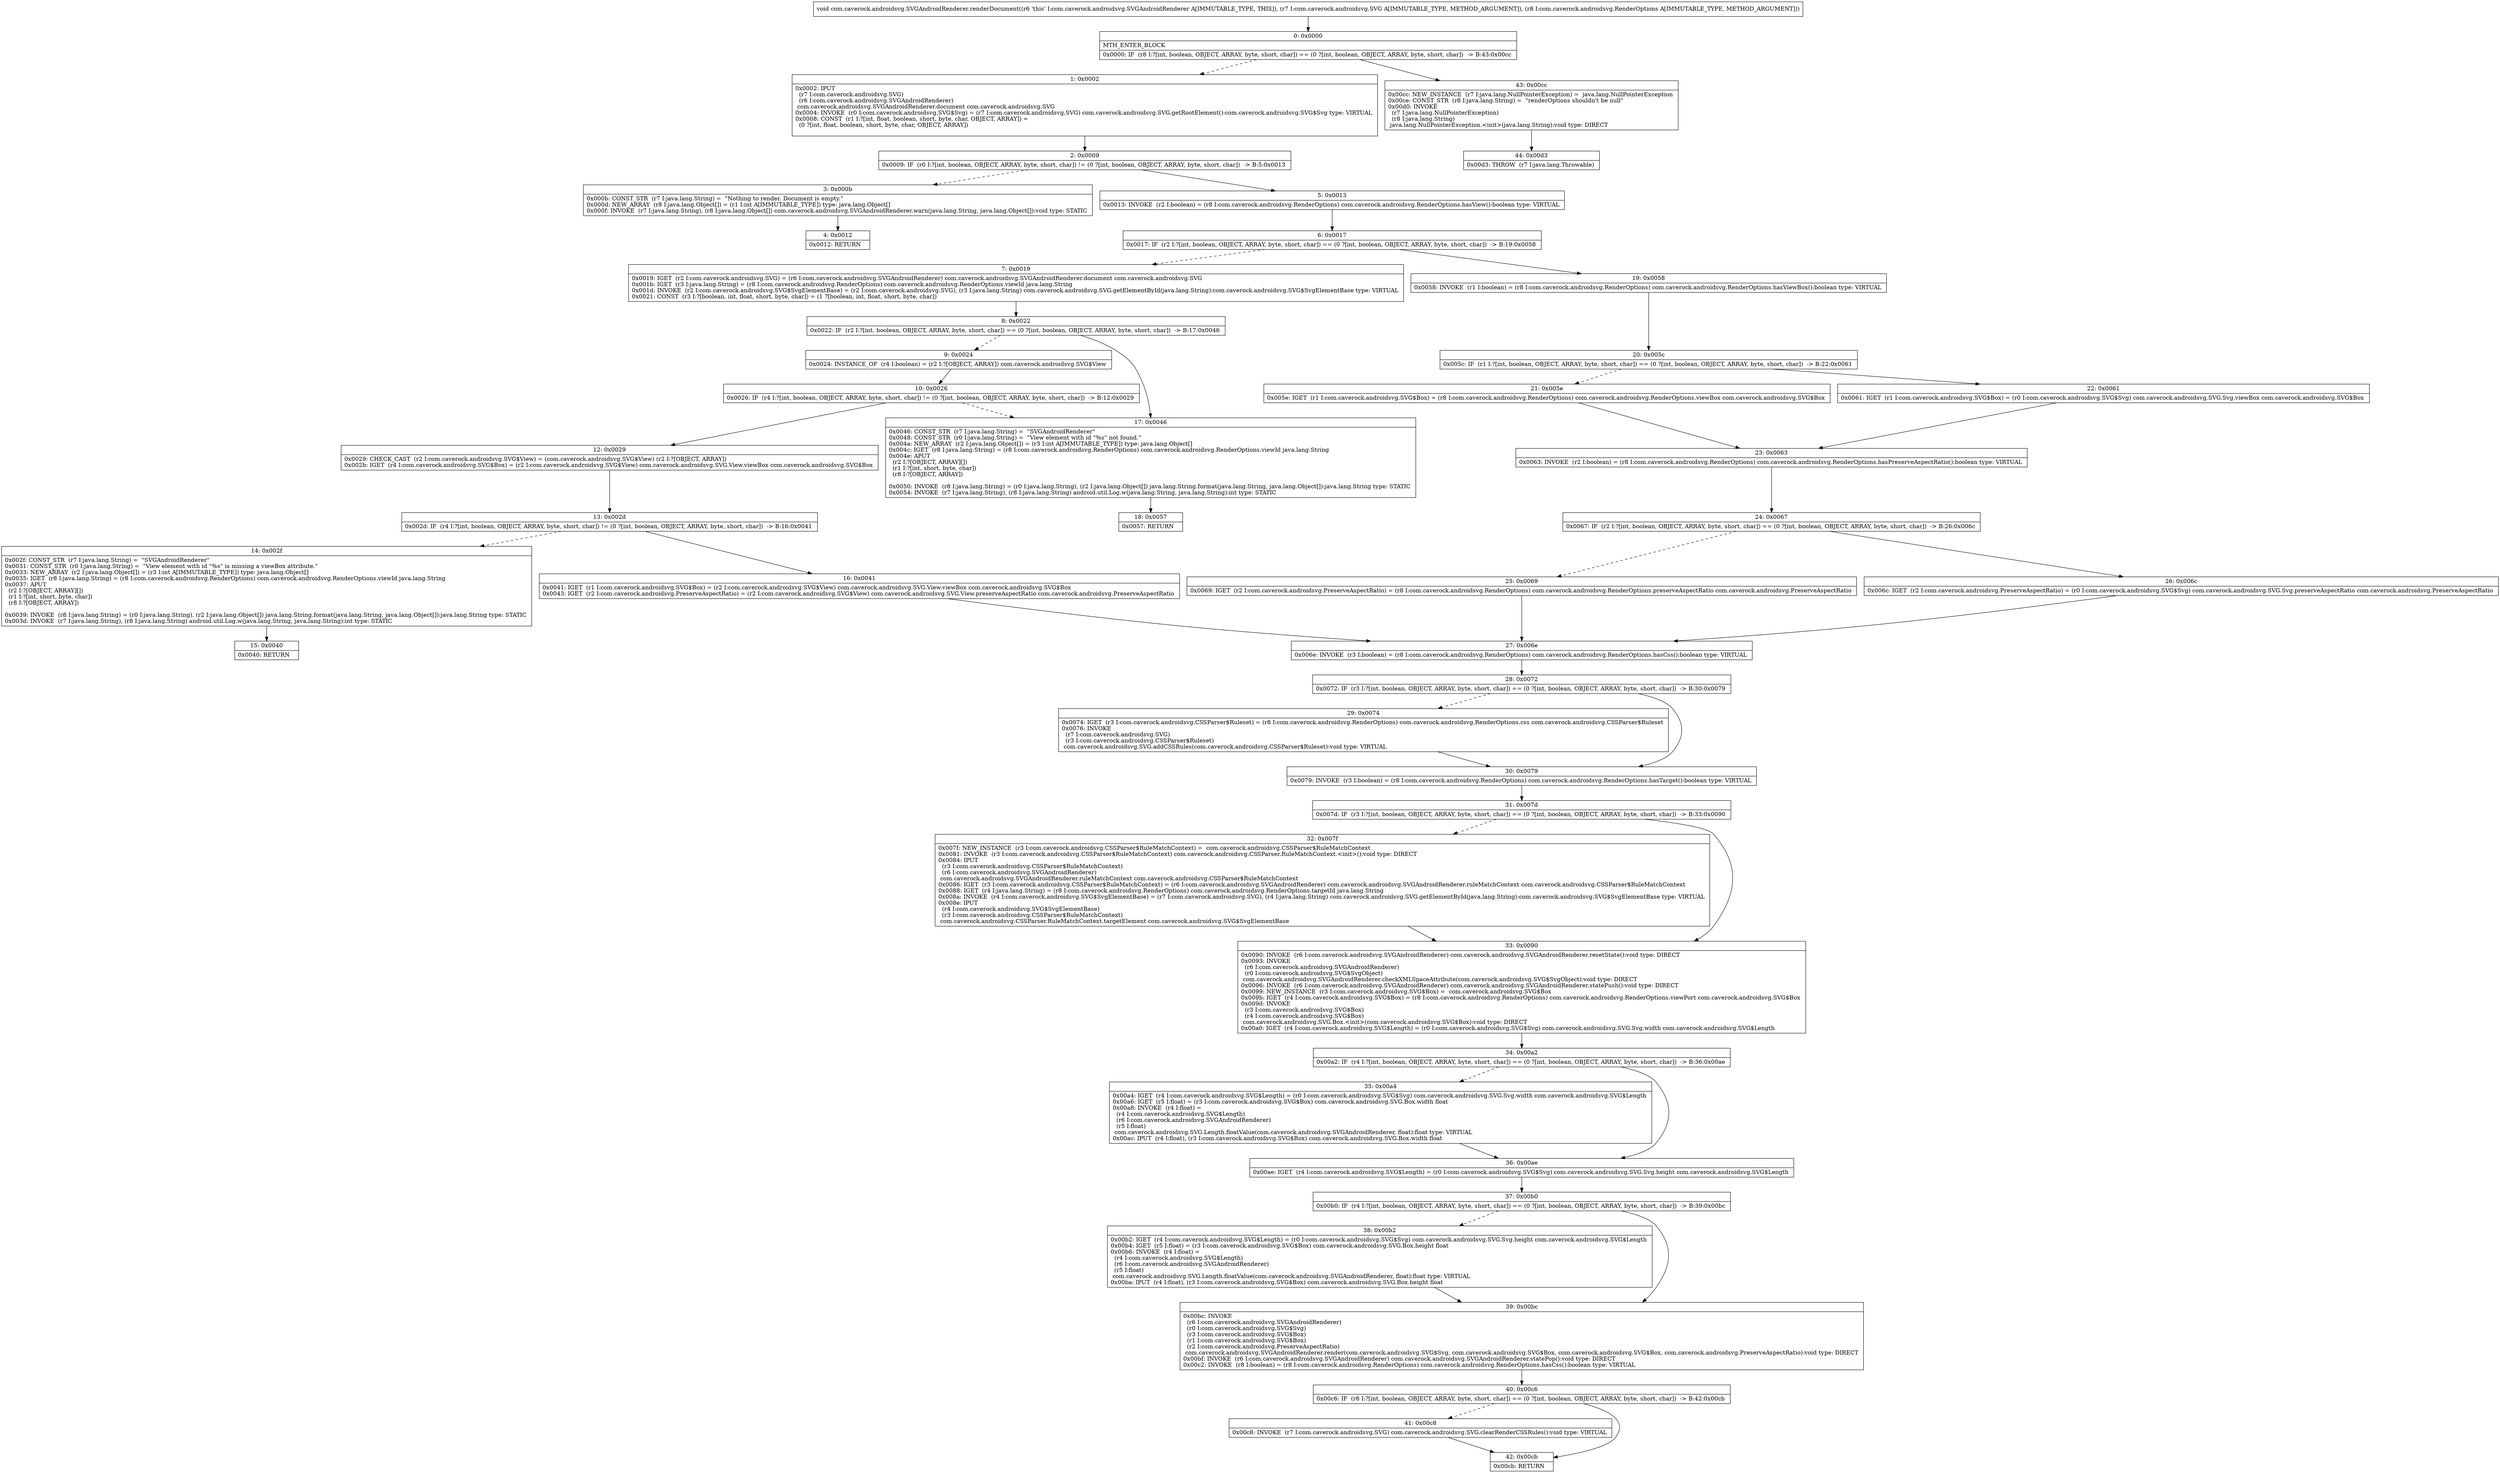 digraph "CFG forcom.caverock.androidsvg.SVGAndroidRenderer.renderDocument(Lcom\/caverock\/androidsvg\/SVG;Lcom\/caverock\/androidsvg\/RenderOptions;)V" {
Node_0 [shape=record,label="{0\:\ 0x0000|MTH_ENTER_BLOCK\l|0x0000: IF  (r8 I:?[int, boolean, OBJECT, ARRAY, byte, short, char]) == (0 ?[int, boolean, OBJECT, ARRAY, byte, short, char])  \-\> B:43:0x00cc \l}"];
Node_1 [shape=record,label="{1\:\ 0x0002|0x0002: IPUT  \l  (r7 I:com.caverock.androidsvg.SVG)\l  (r6 I:com.caverock.androidsvg.SVGAndroidRenderer)\l com.caverock.androidsvg.SVGAndroidRenderer.document com.caverock.androidsvg.SVG \l0x0004: INVOKE  (r0 I:com.caverock.androidsvg.SVG$Svg) = (r7 I:com.caverock.androidsvg.SVG) com.caverock.androidsvg.SVG.getRootElement():com.caverock.androidsvg.SVG$Svg type: VIRTUAL \l0x0008: CONST  (r1 I:?[int, float, boolean, short, byte, char, OBJECT, ARRAY]) = \l  (0 ?[int, float, boolean, short, byte, char, OBJECT, ARRAY])\l \l}"];
Node_2 [shape=record,label="{2\:\ 0x0009|0x0009: IF  (r0 I:?[int, boolean, OBJECT, ARRAY, byte, short, char]) != (0 ?[int, boolean, OBJECT, ARRAY, byte, short, char])  \-\> B:5:0x0013 \l}"];
Node_3 [shape=record,label="{3\:\ 0x000b|0x000b: CONST_STR  (r7 I:java.lang.String) =  \"Nothing to render. Document is empty.\" \l0x000d: NEW_ARRAY  (r8 I:java.lang.Object[]) = (r1 I:int A[IMMUTABLE_TYPE]) type: java.lang.Object[] \l0x000f: INVOKE  (r7 I:java.lang.String), (r8 I:java.lang.Object[]) com.caverock.androidsvg.SVGAndroidRenderer.warn(java.lang.String, java.lang.Object[]):void type: STATIC \l}"];
Node_4 [shape=record,label="{4\:\ 0x0012|0x0012: RETURN   \l}"];
Node_5 [shape=record,label="{5\:\ 0x0013|0x0013: INVOKE  (r2 I:boolean) = (r8 I:com.caverock.androidsvg.RenderOptions) com.caverock.androidsvg.RenderOptions.hasView():boolean type: VIRTUAL \l}"];
Node_6 [shape=record,label="{6\:\ 0x0017|0x0017: IF  (r2 I:?[int, boolean, OBJECT, ARRAY, byte, short, char]) == (0 ?[int, boolean, OBJECT, ARRAY, byte, short, char])  \-\> B:19:0x0058 \l}"];
Node_7 [shape=record,label="{7\:\ 0x0019|0x0019: IGET  (r2 I:com.caverock.androidsvg.SVG) = (r6 I:com.caverock.androidsvg.SVGAndroidRenderer) com.caverock.androidsvg.SVGAndroidRenderer.document com.caverock.androidsvg.SVG \l0x001b: IGET  (r3 I:java.lang.String) = (r8 I:com.caverock.androidsvg.RenderOptions) com.caverock.androidsvg.RenderOptions.viewId java.lang.String \l0x001d: INVOKE  (r2 I:com.caverock.androidsvg.SVG$SvgElementBase) = (r2 I:com.caverock.androidsvg.SVG), (r3 I:java.lang.String) com.caverock.androidsvg.SVG.getElementById(java.lang.String):com.caverock.androidsvg.SVG$SvgElementBase type: VIRTUAL \l0x0021: CONST  (r3 I:?[boolean, int, float, short, byte, char]) = (1 ?[boolean, int, float, short, byte, char]) \l}"];
Node_8 [shape=record,label="{8\:\ 0x0022|0x0022: IF  (r2 I:?[int, boolean, OBJECT, ARRAY, byte, short, char]) == (0 ?[int, boolean, OBJECT, ARRAY, byte, short, char])  \-\> B:17:0x0046 \l}"];
Node_9 [shape=record,label="{9\:\ 0x0024|0x0024: INSTANCE_OF  (r4 I:boolean) = (r2 I:?[OBJECT, ARRAY]) com.caverock.androidsvg.SVG$View \l}"];
Node_10 [shape=record,label="{10\:\ 0x0026|0x0026: IF  (r4 I:?[int, boolean, OBJECT, ARRAY, byte, short, char]) != (0 ?[int, boolean, OBJECT, ARRAY, byte, short, char])  \-\> B:12:0x0029 \l}"];
Node_12 [shape=record,label="{12\:\ 0x0029|0x0029: CHECK_CAST  (r2 I:com.caverock.androidsvg.SVG$View) = (com.caverock.androidsvg.SVG$View) (r2 I:?[OBJECT, ARRAY]) \l0x002b: IGET  (r4 I:com.caverock.androidsvg.SVG$Box) = (r2 I:com.caverock.androidsvg.SVG$View) com.caverock.androidsvg.SVG.View.viewBox com.caverock.androidsvg.SVG$Box \l}"];
Node_13 [shape=record,label="{13\:\ 0x002d|0x002d: IF  (r4 I:?[int, boolean, OBJECT, ARRAY, byte, short, char]) != (0 ?[int, boolean, OBJECT, ARRAY, byte, short, char])  \-\> B:16:0x0041 \l}"];
Node_14 [shape=record,label="{14\:\ 0x002f|0x002f: CONST_STR  (r7 I:java.lang.String) =  \"SVGAndroidRenderer\" \l0x0031: CONST_STR  (r0 I:java.lang.String) =  \"View element with id \"%s\" is missing a viewBox attribute.\" \l0x0033: NEW_ARRAY  (r2 I:java.lang.Object[]) = (r3 I:int A[IMMUTABLE_TYPE]) type: java.lang.Object[] \l0x0035: IGET  (r8 I:java.lang.String) = (r8 I:com.caverock.androidsvg.RenderOptions) com.caverock.androidsvg.RenderOptions.viewId java.lang.String \l0x0037: APUT  \l  (r2 I:?[OBJECT, ARRAY][])\l  (r1 I:?[int, short, byte, char])\l  (r8 I:?[OBJECT, ARRAY])\l \l0x0039: INVOKE  (r8 I:java.lang.String) = (r0 I:java.lang.String), (r2 I:java.lang.Object[]) java.lang.String.format(java.lang.String, java.lang.Object[]):java.lang.String type: STATIC \l0x003d: INVOKE  (r7 I:java.lang.String), (r8 I:java.lang.String) android.util.Log.w(java.lang.String, java.lang.String):int type: STATIC \l}"];
Node_15 [shape=record,label="{15\:\ 0x0040|0x0040: RETURN   \l}"];
Node_16 [shape=record,label="{16\:\ 0x0041|0x0041: IGET  (r1 I:com.caverock.androidsvg.SVG$Box) = (r2 I:com.caverock.androidsvg.SVG$View) com.caverock.androidsvg.SVG.View.viewBox com.caverock.androidsvg.SVG$Box \l0x0043: IGET  (r2 I:com.caverock.androidsvg.PreserveAspectRatio) = (r2 I:com.caverock.androidsvg.SVG$View) com.caverock.androidsvg.SVG.View.preserveAspectRatio com.caverock.androidsvg.PreserveAspectRatio \l}"];
Node_17 [shape=record,label="{17\:\ 0x0046|0x0046: CONST_STR  (r7 I:java.lang.String) =  \"SVGAndroidRenderer\" \l0x0048: CONST_STR  (r0 I:java.lang.String) =  \"View element with id \"%s\" not found.\" \l0x004a: NEW_ARRAY  (r2 I:java.lang.Object[]) = (r3 I:int A[IMMUTABLE_TYPE]) type: java.lang.Object[] \l0x004c: IGET  (r8 I:java.lang.String) = (r8 I:com.caverock.androidsvg.RenderOptions) com.caverock.androidsvg.RenderOptions.viewId java.lang.String \l0x004e: APUT  \l  (r2 I:?[OBJECT, ARRAY][])\l  (r1 I:?[int, short, byte, char])\l  (r8 I:?[OBJECT, ARRAY])\l \l0x0050: INVOKE  (r8 I:java.lang.String) = (r0 I:java.lang.String), (r2 I:java.lang.Object[]) java.lang.String.format(java.lang.String, java.lang.Object[]):java.lang.String type: STATIC \l0x0054: INVOKE  (r7 I:java.lang.String), (r8 I:java.lang.String) android.util.Log.w(java.lang.String, java.lang.String):int type: STATIC \l}"];
Node_18 [shape=record,label="{18\:\ 0x0057|0x0057: RETURN   \l}"];
Node_19 [shape=record,label="{19\:\ 0x0058|0x0058: INVOKE  (r1 I:boolean) = (r8 I:com.caverock.androidsvg.RenderOptions) com.caverock.androidsvg.RenderOptions.hasViewBox():boolean type: VIRTUAL \l}"];
Node_20 [shape=record,label="{20\:\ 0x005c|0x005c: IF  (r1 I:?[int, boolean, OBJECT, ARRAY, byte, short, char]) == (0 ?[int, boolean, OBJECT, ARRAY, byte, short, char])  \-\> B:22:0x0061 \l}"];
Node_21 [shape=record,label="{21\:\ 0x005e|0x005e: IGET  (r1 I:com.caverock.androidsvg.SVG$Box) = (r8 I:com.caverock.androidsvg.RenderOptions) com.caverock.androidsvg.RenderOptions.viewBox com.caverock.androidsvg.SVG$Box \l}"];
Node_22 [shape=record,label="{22\:\ 0x0061|0x0061: IGET  (r1 I:com.caverock.androidsvg.SVG$Box) = (r0 I:com.caverock.androidsvg.SVG$Svg) com.caverock.androidsvg.SVG.Svg.viewBox com.caverock.androidsvg.SVG$Box \l}"];
Node_23 [shape=record,label="{23\:\ 0x0063|0x0063: INVOKE  (r2 I:boolean) = (r8 I:com.caverock.androidsvg.RenderOptions) com.caverock.androidsvg.RenderOptions.hasPreserveAspectRatio():boolean type: VIRTUAL \l}"];
Node_24 [shape=record,label="{24\:\ 0x0067|0x0067: IF  (r2 I:?[int, boolean, OBJECT, ARRAY, byte, short, char]) == (0 ?[int, boolean, OBJECT, ARRAY, byte, short, char])  \-\> B:26:0x006c \l}"];
Node_25 [shape=record,label="{25\:\ 0x0069|0x0069: IGET  (r2 I:com.caverock.androidsvg.PreserveAspectRatio) = (r8 I:com.caverock.androidsvg.RenderOptions) com.caverock.androidsvg.RenderOptions.preserveAspectRatio com.caverock.androidsvg.PreserveAspectRatio \l}"];
Node_26 [shape=record,label="{26\:\ 0x006c|0x006c: IGET  (r2 I:com.caverock.androidsvg.PreserveAspectRatio) = (r0 I:com.caverock.androidsvg.SVG$Svg) com.caverock.androidsvg.SVG.Svg.preserveAspectRatio com.caverock.androidsvg.PreserveAspectRatio \l}"];
Node_27 [shape=record,label="{27\:\ 0x006e|0x006e: INVOKE  (r3 I:boolean) = (r8 I:com.caverock.androidsvg.RenderOptions) com.caverock.androidsvg.RenderOptions.hasCss():boolean type: VIRTUAL \l}"];
Node_28 [shape=record,label="{28\:\ 0x0072|0x0072: IF  (r3 I:?[int, boolean, OBJECT, ARRAY, byte, short, char]) == (0 ?[int, boolean, OBJECT, ARRAY, byte, short, char])  \-\> B:30:0x0079 \l}"];
Node_29 [shape=record,label="{29\:\ 0x0074|0x0074: IGET  (r3 I:com.caverock.androidsvg.CSSParser$Ruleset) = (r8 I:com.caverock.androidsvg.RenderOptions) com.caverock.androidsvg.RenderOptions.css com.caverock.androidsvg.CSSParser$Ruleset \l0x0076: INVOKE  \l  (r7 I:com.caverock.androidsvg.SVG)\l  (r3 I:com.caverock.androidsvg.CSSParser$Ruleset)\l com.caverock.androidsvg.SVG.addCSSRules(com.caverock.androidsvg.CSSParser$Ruleset):void type: VIRTUAL \l}"];
Node_30 [shape=record,label="{30\:\ 0x0079|0x0079: INVOKE  (r3 I:boolean) = (r8 I:com.caverock.androidsvg.RenderOptions) com.caverock.androidsvg.RenderOptions.hasTarget():boolean type: VIRTUAL \l}"];
Node_31 [shape=record,label="{31\:\ 0x007d|0x007d: IF  (r3 I:?[int, boolean, OBJECT, ARRAY, byte, short, char]) == (0 ?[int, boolean, OBJECT, ARRAY, byte, short, char])  \-\> B:33:0x0090 \l}"];
Node_32 [shape=record,label="{32\:\ 0x007f|0x007f: NEW_INSTANCE  (r3 I:com.caverock.androidsvg.CSSParser$RuleMatchContext) =  com.caverock.androidsvg.CSSParser$RuleMatchContext \l0x0081: INVOKE  (r3 I:com.caverock.androidsvg.CSSParser$RuleMatchContext) com.caverock.androidsvg.CSSParser.RuleMatchContext.\<init\>():void type: DIRECT \l0x0084: IPUT  \l  (r3 I:com.caverock.androidsvg.CSSParser$RuleMatchContext)\l  (r6 I:com.caverock.androidsvg.SVGAndroidRenderer)\l com.caverock.androidsvg.SVGAndroidRenderer.ruleMatchContext com.caverock.androidsvg.CSSParser$RuleMatchContext \l0x0086: IGET  (r3 I:com.caverock.androidsvg.CSSParser$RuleMatchContext) = (r6 I:com.caverock.androidsvg.SVGAndroidRenderer) com.caverock.androidsvg.SVGAndroidRenderer.ruleMatchContext com.caverock.androidsvg.CSSParser$RuleMatchContext \l0x0088: IGET  (r4 I:java.lang.String) = (r8 I:com.caverock.androidsvg.RenderOptions) com.caverock.androidsvg.RenderOptions.targetId java.lang.String \l0x008a: INVOKE  (r4 I:com.caverock.androidsvg.SVG$SvgElementBase) = (r7 I:com.caverock.androidsvg.SVG), (r4 I:java.lang.String) com.caverock.androidsvg.SVG.getElementById(java.lang.String):com.caverock.androidsvg.SVG$SvgElementBase type: VIRTUAL \l0x008e: IPUT  \l  (r4 I:com.caverock.androidsvg.SVG$SvgElementBase)\l  (r3 I:com.caverock.androidsvg.CSSParser$RuleMatchContext)\l com.caverock.androidsvg.CSSParser.RuleMatchContext.targetElement com.caverock.androidsvg.SVG$SvgElementBase \l}"];
Node_33 [shape=record,label="{33\:\ 0x0090|0x0090: INVOKE  (r6 I:com.caverock.androidsvg.SVGAndroidRenderer) com.caverock.androidsvg.SVGAndroidRenderer.resetState():void type: DIRECT \l0x0093: INVOKE  \l  (r6 I:com.caverock.androidsvg.SVGAndroidRenderer)\l  (r0 I:com.caverock.androidsvg.SVG$SvgObject)\l com.caverock.androidsvg.SVGAndroidRenderer.checkXMLSpaceAttribute(com.caverock.androidsvg.SVG$SvgObject):void type: DIRECT \l0x0096: INVOKE  (r6 I:com.caverock.androidsvg.SVGAndroidRenderer) com.caverock.androidsvg.SVGAndroidRenderer.statePush():void type: DIRECT \l0x0099: NEW_INSTANCE  (r3 I:com.caverock.androidsvg.SVG$Box) =  com.caverock.androidsvg.SVG$Box \l0x009b: IGET  (r4 I:com.caverock.androidsvg.SVG$Box) = (r8 I:com.caverock.androidsvg.RenderOptions) com.caverock.androidsvg.RenderOptions.viewPort com.caverock.androidsvg.SVG$Box \l0x009d: INVOKE  \l  (r3 I:com.caverock.androidsvg.SVG$Box)\l  (r4 I:com.caverock.androidsvg.SVG$Box)\l com.caverock.androidsvg.SVG.Box.\<init\>(com.caverock.androidsvg.SVG$Box):void type: DIRECT \l0x00a0: IGET  (r4 I:com.caverock.androidsvg.SVG$Length) = (r0 I:com.caverock.androidsvg.SVG$Svg) com.caverock.androidsvg.SVG.Svg.width com.caverock.androidsvg.SVG$Length \l}"];
Node_34 [shape=record,label="{34\:\ 0x00a2|0x00a2: IF  (r4 I:?[int, boolean, OBJECT, ARRAY, byte, short, char]) == (0 ?[int, boolean, OBJECT, ARRAY, byte, short, char])  \-\> B:36:0x00ae \l}"];
Node_35 [shape=record,label="{35\:\ 0x00a4|0x00a4: IGET  (r4 I:com.caverock.androidsvg.SVG$Length) = (r0 I:com.caverock.androidsvg.SVG$Svg) com.caverock.androidsvg.SVG.Svg.width com.caverock.androidsvg.SVG$Length \l0x00a6: IGET  (r5 I:float) = (r3 I:com.caverock.androidsvg.SVG$Box) com.caverock.androidsvg.SVG.Box.width float \l0x00a8: INVOKE  (r4 I:float) = \l  (r4 I:com.caverock.androidsvg.SVG$Length)\l  (r6 I:com.caverock.androidsvg.SVGAndroidRenderer)\l  (r5 I:float)\l com.caverock.androidsvg.SVG.Length.floatValue(com.caverock.androidsvg.SVGAndroidRenderer, float):float type: VIRTUAL \l0x00ac: IPUT  (r4 I:float), (r3 I:com.caverock.androidsvg.SVG$Box) com.caverock.androidsvg.SVG.Box.width float \l}"];
Node_36 [shape=record,label="{36\:\ 0x00ae|0x00ae: IGET  (r4 I:com.caverock.androidsvg.SVG$Length) = (r0 I:com.caverock.androidsvg.SVG$Svg) com.caverock.androidsvg.SVG.Svg.height com.caverock.androidsvg.SVG$Length \l}"];
Node_37 [shape=record,label="{37\:\ 0x00b0|0x00b0: IF  (r4 I:?[int, boolean, OBJECT, ARRAY, byte, short, char]) == (0 ?[int, boolean, OBJECT, ARRAY, byte, short, char])  \-\> B:39:0x00bc \l}"];
Node_38 [shape=record,label="{38\:\ 0x00b2|0x00b2: IGET  (r4 I:com.caverock.androidsvg.SVG$Length) = (r0 I:com.caverock.androidsvg.SVG$Svg) com.caverock.androidsvg.SVG.Svg.height com.caverock.androidsvg.SVG$Length \l0x00b4: IGET  (r5 I:float) = (r3 I:com.caverock.androidsvg.SVG$Box) com.caverock.androidsvg.SVG.Box.height float \l0x00b6: INVOKE  (r4 I:float) = \l  (r4 I:com.caverock.androidsvg.SVG$Length)\l  (r6 I:com.caverock.androidsvg.SVGAndroidRenderer)\l  (r5 I:float)\l com.caverock.androidsvg.SVG.Length.floatValue(com.caverock.androidsvg.SVGAndroidRenderer, float):float type: VIRTUAL \l0x00ba: IPUT  (r4 I:float), (r3 I:com.caverock.androidsvg.SVG$Box) com.caverock.androidsvg.SVG.Box.height float \l}"];
Node_39 [shape=record,label="{39\:\ 0x00bc|0x00bc: INVOKE  \l  (r6 I:com.caverock.androidsvg.SVGAndroidRenderer)\l  (r0 I:com.caverock.androidsvg.SVG$Svg)\l  (r3 I:com.caverock.androidsvg.SVG$Box)\l  (r1 I:com.caverock.androidsvg.SVG$Box)\l  (r2 I:com.caverock.androidsvg.PreserveAspectRatio)\l com.caverock.androidsvg.SVGAndroidRenderer.render(com.caverock.androidsvg.SVG$Svg, com.caverock.androidsvg.SVG$Box, com.caverock.androidsvg.SVG$Box, com.caverock.androidsvg.PreserveAspectRatio):void type: DIRECT \l0x00bf: INVOKE  (r6 I:com.caverock.androidsvg.SVGAndroidRenderer) com.caverock.androidsvg.SVGAndroidRenderer.statePop():void type: DIRECT \l0x00c2: INVOKE  (r8 I:boolean) = (r8 I:com.caverock.androidsvg.RenderOptions) com.caverock.androidsvg.RenderOptions.hasCss():boolean type: VIRTUAL \l}"];
Node_40 [shape=record,label="{40\:\ 0x00c6|0x00c6: IF  (r8 I:?[int, boolean, OBJECT, ARRAY, byte, short, char]) == (0 ?[int, boolean, OBJECT, ARRAY, byte, short, char])  \-\> B:42:0x00cb \l}"];
Node_41 [shape=record,label="{41\:\ 0x00c8|0x00c8: INVOKE  (r7 I:com.caverock.androidsvg.SVG) com.caverock.androidsvg.SVG.clearRenderCSSRules():void type: VIRTUAL \l}"];
Node_42 [shape=record,label="{42\:\ 0x00cb|0x00cb: RETURN   \l}"];
Node_43 [shape=record,label="{43\:\ 0x00cc|0x00cc: NEW_INSTANCE  (r7 I:java.lang.NullPointerException) =  java.lang.NullPointerException \l0x00ce: CONST_STR  (r8 I:java.lang.String) =  \"renderOptions shouldn't be null\" \l0x00d0: INVOKE  \l  (r7 I:java.lang.NullPointerException)\l  (r8 I:java.lang.String)\l java.lang.NullPointerException.\<init\>(java.lang.String):void type: DIRECT \l}"];
Node_44 [shape=record,label="{44\:\ 0x00d3|0x00d3: THROW  (r7 I:java.lang.Throwable) \l}"];
MethodNode[shape=record,label="{void com.caverock.androidsvg.SVGAndroidRenderer.renderDocument((r6 'this' I:com.caverock.androidsvg.SVGAndroidRenderer A[IMMUTABLE_TYPE, THIS]), (r7 I:com.caverock.androidsvg.SVG A[IMMUTABLE_TYPE, METHOD_ARGUMENT]), (r8 I:com.caverock.androidsvg.RenderOptions A[IMMUTABLE_TYPE, METHOD_ARGUMENT])) }"];
MethodNode -> Node_0;
Node_0 -> Node_1[style=dashed];
Node_0 -> Node_43;
Node_1 -> Node_2;
Node_2 -> Node_3[style=dashed];
Node_2 -> Node_5;
Node_3 -> Node_4;
Node_5 -> Node_6;
Node_6 -> Node_7[style=dashed];
Node_6 -> Node_19;
Node_7 -> Node_8;
Node_8 -> Node_9[style=dashed];
Node_8 -> Node_17;
Node_9 -> Node_10;
Node_10 -> Node_12;
Node_10 -> Node_17[style=dashed];
Node_12 -> Node_13;
Node_13 -> Node_14[style=dashed];
Node_13 -> Node_16;
Node_14 -> Node_15;
Node_16 -> Node_27;
Node_17 -> Node_18;
Node_19 -> Node_20;
Node_20 -> Node_21[style=dashed];
Node_20 -> Node_22;
Node_21 -> Node_23;
Node_22 -> Node_23;
Node_23 -> Node_24;
Node_24 -> Node_25[style=dashed];
Node_24 -> Node_26;
Node_25 -> Node_27;
Node_26 -> Node_27;
Node_27 -> Node_28;
Node_28 -> Node_29[style=dashed];
Node_28 -> Node_30;
Node_29 -> Node_30;
Node_30 -> Node_31;
Node_31 -> Node_32[style=dashed];
Node_31 -> Node_33;
Node_32 -> Node_33;
Node_33 -> Node_34;
Node_34 -> Node_35[style=dashed];
Node_34 -> Node_36;
Node_35 -> Node_36;
Node_36 -> Node_37;
Node_37 -> Node_38[style=dashed];
Node_37 -> Node_39;
Node_38 -> Node_39;
Node_39 -> Node_40;
Node_40 -> Node_41[style=dashed];
Node_40 -> Node_42;
Node_41 -> Node_42;
Node_43 -> Node_44;
}

